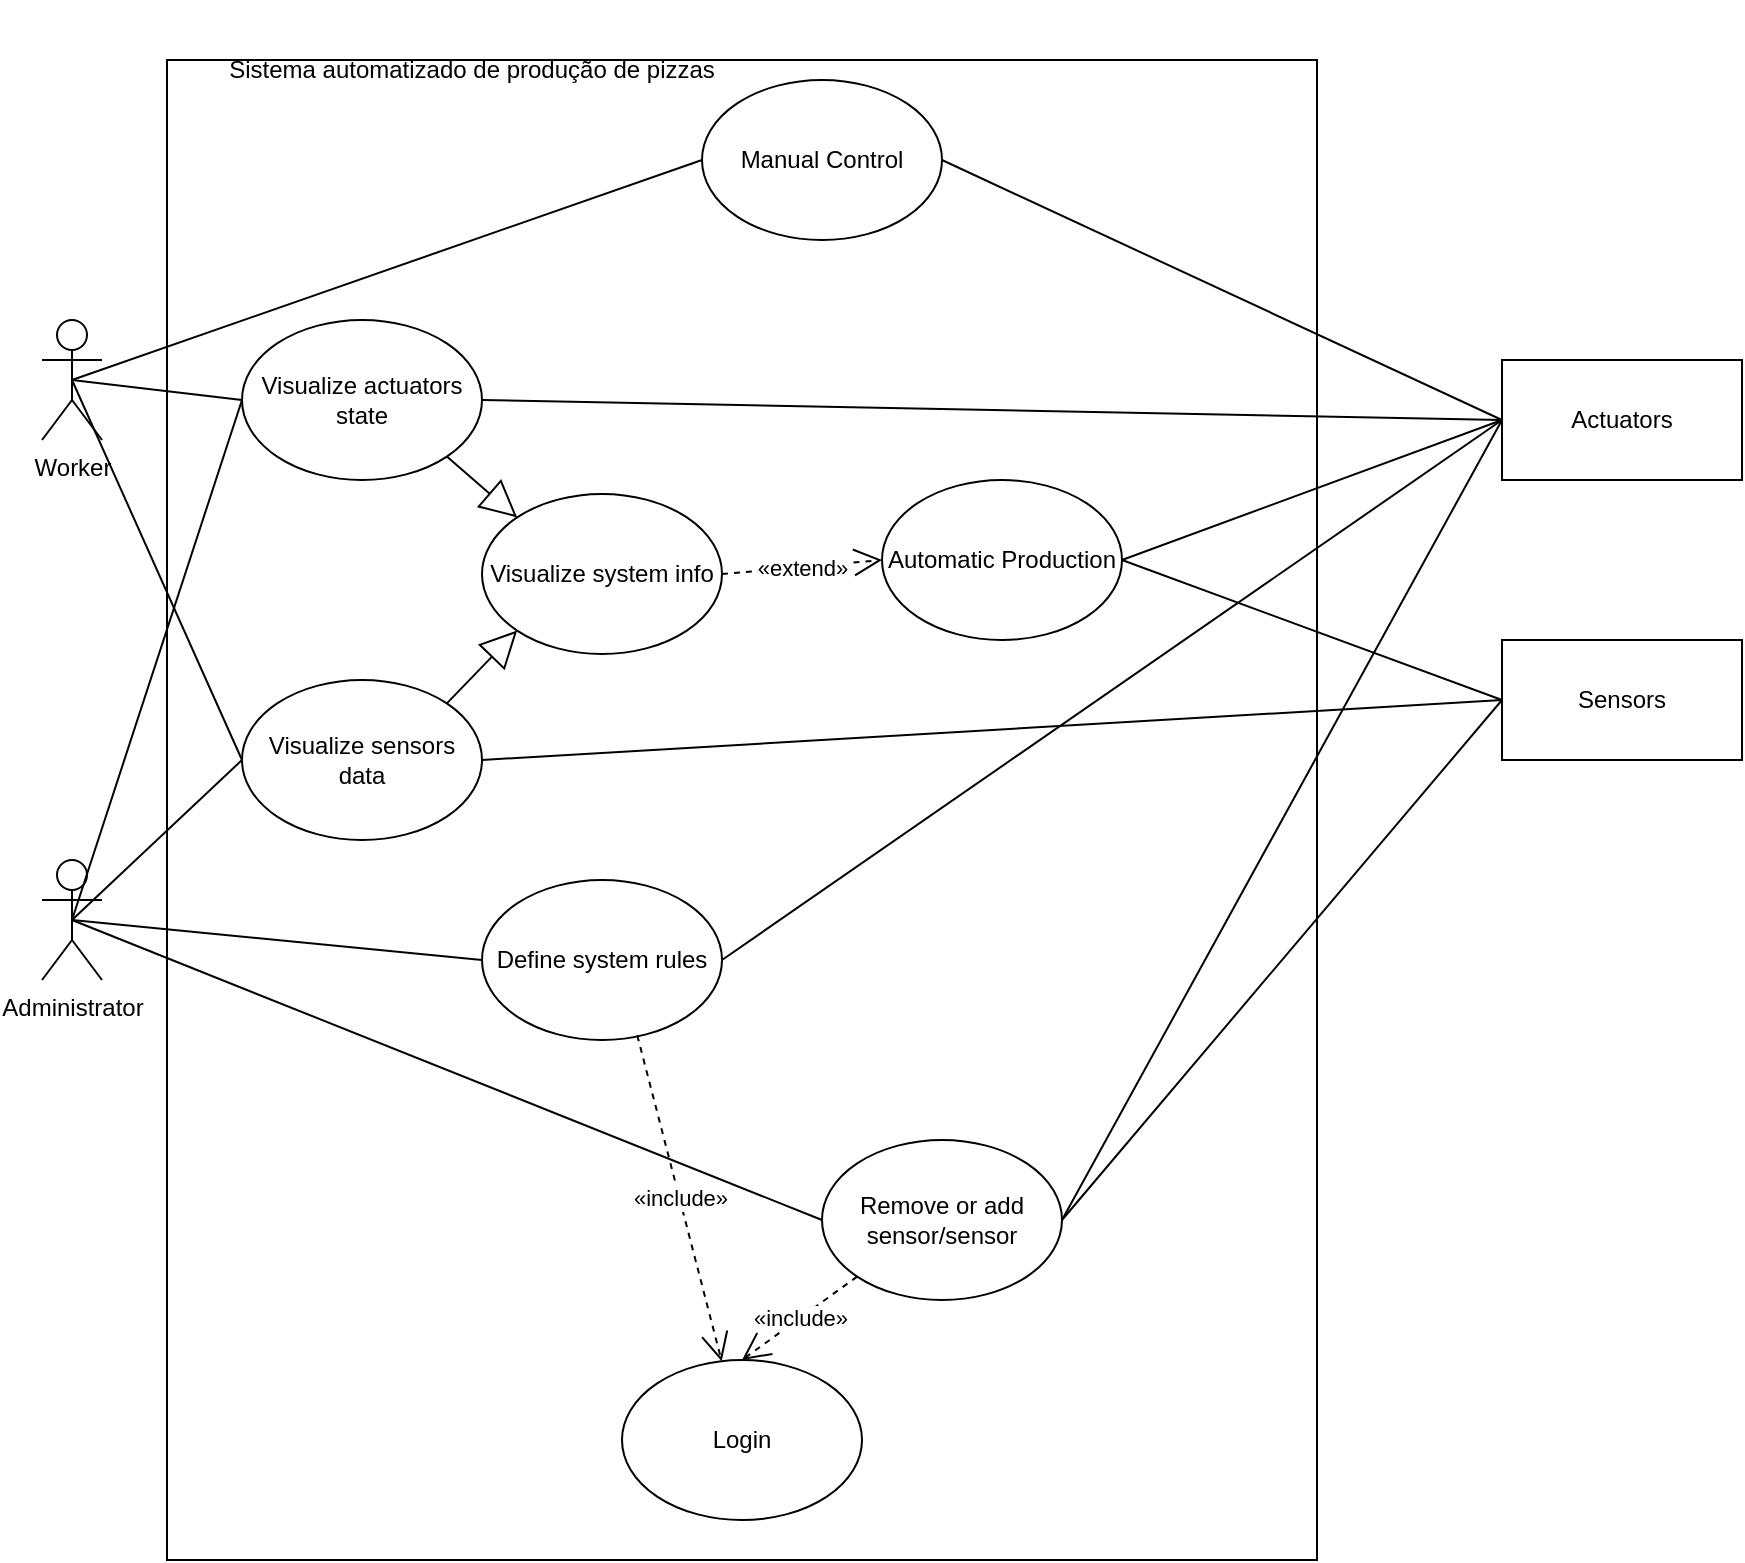 <mxfile version="14.4.3" type="github">
  <diagram name="Page-1" id="e7e014a7-5840-1c2e-5031-d8a46d1fe8dd">
    <mxGraphModel dx="1185" dy="1461" grid="1" gridSize="10" guides="1" tooltips="1" connect="1" arrows="1" fold="1" page="1" pageScale="1" pageWidth="1169" pageHeight="826" background="#ffffff" math="0" shadow="0">
      <root>
        <mxCell id="0" />
        <mxCell id="1" parent="0" />
        <mxCell id="qVdDe4i9rsVP6nm5vsIZ-41" value="" style="rounded=0;whiteSpace=wrap;html=1;" parent="1" vertex="1">
          <mxGeometry x="242.5" y="-670" width="575" height="750" as="geometry" />
        </mxCell>
        <mxCell id="qVdDe4i9rsVP6nm5vsIZ-42" value="Sistema automatizado de produção de pizzas" style="text;html=1;strokeColor=none;fillColor=none;align=center;verticalAlign=middle;whiteSpace=wrap;rounded=0;" parent="1" vertex="1">
          <mxGeometry x="250" y="-700" width="290" height="70" as="geometry" />
        </mxCell>
        <mxCell id="qVdDe4i9rsVP6nm5vsIZ-43" value="Worker" style="shape=umlActor;verticalLabelPosition=bottom;verticalAlign=top;html=1;outlineConnect=0;" parent="1" vertex="1">
          <mxGeometry x="180" y="-540" width="30" height="60" as="geometry" />
        </mxCell>
        <mxCell id="qVdDe4i9rsVP6nm5vsIZ-44" value="Sensors" style="rounded=0;whiteSpace=wrap;html=1;" parent="1" vertex="1">
          <mxGeometry x="910" y="-380" width="120" height="60" as="geometry" />
        </mxCell>
        <mxCell id="qVdDe4i9rsVP6nm5vsIZ-45" value="Actuators" style="rounded=0;whiteSpace=wrap;html=1;" parent="1" vertex="1">
          <mxGeometry x="910" y="-520" width="120" height="60" as="geometry" />
        </mxCell>
        <mxCell id="qVdDe4i9rsVP6nm5vsIZ-46" value="Manual Control" style="ellipse;whiteSpace=wrap;html=1;" parent="1" vertex="1">
          <mxGeometry x="510" y="-660" width="120" height="80" as="geometry" />
        </mxCell>
        <mxCell id="qVdDe4i9rsVP6nm5vsIZ-47" value="Remove or add sensor/sensor" style="ellipse;whiteSpace=wrap;html=1;" parent="1" vertex="1">
          <mxGeometry x="570" y="-130" width="120" height="80" as="geometry" />
        </mxCell>
        <mxCell id="qVdDe4i9rsVP6nm5vsIZ-48" value="Visualize sensors data" style="ellipse;whiteSpace=wrap;html=1;" parent="1" vertex="1">
          <mxGeometry x="280" y="-360" width="120" height="80" as="geometry" />
        </mxCell>
        <mxCell id="qVdDe4i9rsVP6nm5vsIZ-49" value="Login" style="ellipse;whiteSpace=wrap;html=1;" parent="1" vertex="1">
          <mxGeometry x="470" y="-20" width="120" height="80" as="geometry" />
        </mxCell>
        <mxCell id="qVdDe4i9rsVP6nm5vsIZ-50" value="" style="endArrow=none;html=1;entryX=0;entryY=0.5;entryDx=0;entryDy=0;exitX=1;exitY=0.5;exitDx=0;exitDy=0;" parent="1" source="qVdDe4i9rsVP6nm5vsIZ-48" target="qVdDe4i9rsVP6nm5vsIZ-44" edge="1">
          <mxGeometry width="50" height="50" relative="1" as="geometry">
            <mxPoint x="490" y="-240" as="sourcePoint" />
            <mxPoint x="540" y="-290" as="targetPoint" />
          </mxGeometry>
        </mxCell>
        <mxCell id="qVdDe4i9rsVP6nm5vsIZ-51" value="" style="endArrow=none;html=1;entryX=0;entryY=0.5;entryDx=0;entryDy=0;exitX=1;exitY=0.5;exitDx=0;exitDy=0;" parent="1" source="qVdDe4i9rsVP6nm5vsIZ-46" target="qVdDe4i9rsVP6nm5vsIZ-45" edge="1">
          <mxGeometry width="50" height="50" relative="1" as="geometry">
            <mxPoint x="490" y="-240" as="sourcePoint" />
            <mxPoint x="540" y="-290" as="targetPoint" />
          </mxGeometry>
        </mxCell>
        <mxCell id="qVdDe4i9rsVP6nm5vsIZ-52" value="" style="endArrow=none;html=1;entryX=0;entryY=0.5;entryDx=0;entryDy=0;exitX=0.5;exitY=0.5;exitDx=0;exitDy=0;exitPerimeter=0;" parent="1" source="qVdDe4i9rsVP6nm5vsIZ-43" target="qVdDe4i9rsVP6nm5vsIZ-46" edge="1">
          <mxGeometry width="50" height="50" relative="1" as="geometry">
            <mxPoint x="230" y="-510" as="sourcePoint" />
            <mxPoint x="540" y="-290" as="targetPoint" />
          </mxGeometry>
        </mxCell>
        <mxCell id="qVdDe4i9rsVP6nm5vsIZ-53" value="Administrator" style="shape=umlActor;verticalLabelPosition=bottom;verticalAlign=top;html=1;outlineConnect=0;" parent="1" vertex="1">
          <mxGeometry x="180" y="-270" width="30" height="60" as="geometry" />
        </mxCell>
        <mxCell id="qVdDe4i9rsVP6nm5vsIZ-54" value="" style="endArrow=none;html=1;entryX=0;entryY=0.5;entryDx=0;entryDy=0;exitX=0.5;exitY=0.5;exitDx=0;exitDy=0;exitPerimeter=0;" parent="1" source="qVdDe4i9rsVP6nm5vsIZ-53" target="qVdDe4i9rsVP6nm5vsIZ-48" edge="1">
          <mxGeometry width="50" height="50" relative="1" as="geometry">
            <mxPoint x="490" y="-250" as="sourcePoint" />
            <mxPoint x="540" y="-300" as="targetPoint" />
          </mxGeometry>
        </mxCell>
        <mxCell id="qVdDe4i9rsVP6nm5vsIZ-55" value="" style="endArrow=none;html=1;entryX=0.5;entryY=0.5;entryDx=0;entryDy=0;entryPerimeter=0;exitX=0;exitY=0.5;exitDx=0;exitDy=0;" parent="1" source="qVdDe4i9rsVP6nm5vsIZ-48" target="qVdDe4i9rsVP6nm5vsIZ-43" edge="1">
          <mxGeometry width="50" height="50" relative="1" as="geometry">
            <mxPoint x="490" y="-250" as="sourcePoint" />
            <mxPoint x="540" y="-300" as="targetPoint" />
          </mxGeometry>
        </mxCell>
        <mxCell id="qVdDe4i9rsVP6nm5vsIZ-57" value="" style="endArrow=none;html=1;entryX=0;entryY=0.5;entryDx=0;entryDy=0;exitX=0.5;exitY=0.5;exitDx=0;exitDy=0;exitPerimeter=0;" parent="1" source="qVdDe4i9rsVP6nm5vsIZ-53" target="qVdDe4i9rsVP6nm5vsIZ-47" edge="1">
          <mxGeometry width="50" height="50" relative="1" as="geometry">
            <mxPoint x="490" y="-250" as="sourcePoint" />
            <mxPoint x="540" y="-300" as="targetPoint" />
          </mxGeometry>
        </mxCell>
        <mxCell id="qVdDe4i9rsVP6nm5vsIZ-58" value="«include»" style="endArrow=open;endSize=12;dashed=1;html=1;entryX=0.5;entryY=0;entryDx=0;entryDy=0;exitX=0;exitY=1;exitDx=0;exitDy=0;" parent="1" source="qVdDe4i9rsVP6nm5vsIZ-47" target="qVdDe4i9rsVP6nm5vsIZ-49" edge="1">
          <mxGeometry width="160" relative="1" as="geometry">
            <mxPoint x="440" y="-280" as="sourcePoint" />
            <mxPoint x="600" y="-280" as="targetPoint" />
          </mxGeometry>
        </mxCell>
        <mxCell id="qVdDe4i9rsVP6nm5vsIZ-59" value="" style="endArrow=none;html=1;exitX=1;exitY=0.5;exitDx=0;exitDy=0;entryX=0;entryY=0.5;entryDx=0;entryDy=0;" parent="1" source="qVdDe4i9rsVP6nm5vsIZ-47" target="qVdDe4i9rsVP6nm5vsIZ-44" edge="1">
          <mxGeometry width="50" height="50" relative="1" as="geometry">
            <mxPoint x="500" y="-250" as="sourcePoint" />
            <mxPoint x="550" y="-300" as="targetPoint" />
          </mxGeometry>
        </mxCell>
        <mxCell id="qVdDe4i9rsVP6nm5vsIZ-60" value="" style="endArrow=none;html=1;entryX=0;entryY=0.5;entryDx=0;entryDy=0;exitX=1;exitY=0.5;exitDx=0;exitDy=0;" parent="1" source="qVdDe4i9rsVP6nm5vsIZ-47" target="qVdDe4i9rsVP6nm5vsIZ-45" edge="1">
          <mxGeometry width="50" height="50" relative="1" as="geometry">
            <mxPoint x="500" y="-250" as="sourcePoint" />
            <mxPoint x="550" y="-300" as="targetPoint" />
          </mxGeometry>
        </mxCell>
        <mxCell id="qVdDe4i9rsVP6nm5vsIZ-61" value="Automatic Production" style="ellipse;whiteSpace=wrap;html=1;" parent="1" vertex="1">
          <mxGeometry x="600" y="-460" width="120" height="80" as="geometry" />
        </mxCell>
        <mxCell id="qVdDe4i9rsVP6nm5vsIZ-62" value="" style="endArrow=none;html=1;entryX=1;entryY=0.5;entryDx=0;entryDy=0;exitX=0;exitY=0.5;exitDx=0;exitDy=0;" parent="1" source="qVdDe4i9rsVP6nm5vsIZ-45" target="qVdDe4i9rsVP6nm5vsIZ-61" edge="1">
          <mxGeometry width="50" height="50" relative="1" as="geometry">
            <mxPoint x="500" y="-250" as="sourcePoint" />
            <mxPoint x="550" y="-300" as="targetPoint" />
          </mxGeometry>
        </mxCell>
        <mxCell id="qVdDe4i9rsVP6nm5vsIZ-63" value="" style="endArrow=none;html=1;entryX=0;entryY=0.5;entryDx=0;entryDy=0;exitX=1;exitY=0.5;exitDx=0;exitDy=0;" parent="1" source="qVdDe4i9rsVP6nm5vsIZ-61" target="qVdDe4i9rsVP6nm5vsIZ-44" edge="1">
          <mxGeometry width="50" height="50" relative="1" as="geometry">
            <mxPoint x="500" y="-250" as="sourcePoint" />
            <mxPoint x="550" y="-300" as="targetPoint" />
          </mxGeometry>
        </mxCell>
        <mxCell id="q354FGi6mWP-DZzxLEKj-1" value="Visualize actuators state" style="ellipse;whiteSpace=wrap;html=1;" parent="1" vertex="1">
          <mxGeometry x="280" y="-540" width="120" height="80" as="geometry" />
        </mxCell>
        <mxCell id="q354FGi6mWP-DZzxLEKj-2" value="" style="endArrow=none;html=1;entryX=0;entryY=0.5;entryDx=0;entryDy=0;exitX=1;exitY=0.5;exitDx=0;exitDy=0;" parent="1" source="q354FGi6mWP-DZzxLEKj-1" target="qVdDe4i9rsVP6nm5vsIZ-45" edge="1">
          <mxGeometry width="50" height="50" relative="1" as="geometry">
            <mxPoint x="530" y="-250" as="sourcePoint" />
            <mxPoint x="580" y="-300" as="targetPoint" />
          </mxGeometry>
        </mxCell>
        <mxCell id="q354FGi6mWP-DZzxLEKj-3" value="" style="endArrow=none;html=1;entryX=0;entryY=0.5;entryDx=0;entryDy=0;exitX=0.5;exitY=0.5;exitDx=0;exitDy=0;exitPerimeter=0;" parent="1" source="qVdDe4i9rsVP6nm5vsIZ-43" target="q354FGi6mWP-DZzxLEKj-1" edge="1">
          <mxGeometry width="50" height="50" relative="1" as="geometry">
            <mxPoint x="200" y="-510" as="sourcePoint" />
            <mxPoint x="580" y="-300" as="targetPoint" />
          </mxGeometry>
        </mxCell>
        <mxCell id="q354FGi6mWP-DZzxLEKj-4" value="" style="endArrow=none;html=1;entryX=0;entryY=0.5;entryDx=0;entryDy=0;exitX=0.5;exitY=0.5;exitDx=0;exitDy=0;exitPerimeter=0;" parent="1" source="qVdDe4i9rsVP6nm5vsIZ-53" target="q354FGi6mWP-DZzxLEKj-1" edge="1">
          <mxGeometry width="50" height="50" relative="1" as="geometry">
            <mxPoint x="530" y="-250" as="sourcePoint" />
            <mxPoint x="580" y="-300" as="targetPoint" />
          </mxGeometry>
        </mxCell>
        <mxCell id="q354FGi6mWP-DZzxLEKj-10" value="Define system rules" style="ellipse;whiteSpace=wrap;html=1;" parent="1" vertex="1">
          <mxGeometry x="400" y="-260" width="120" height="80" as="geometry" />
        </mxCell>
        <mxCell id="q354FGi6mWP-DZzxLEKj-11" value="" style="endArrow=none;html=1;entryX=0.5;entryY=0.5;entryDx=0;entryDy=0;entryPerimeter=0;exitX=0;exitY=0.5;exitDx=0;exitDy=0;" parent="1" source="q354FGi6mWP-DZzxLEKj-10" target="qVdDe4i9rsVP6nm5vsIZ-53" edge="1">
          <mxGeometry width="50" height="50" relative="1" as="geometry">
            <mxPoint x="580" y="-230" as="sourcePoint" />
            <mxPoint x="630" y="-280" as="targetPoint" />
          </mxGeometry>
        </mxCell>
        <mxCell id="q354FGi6mWP-DZzxLEKj-12" value="" style="endArrow=none;html=1;entryX=0;entryY=0.5;entryDx=0;entryDy=0;exitX=1;exitY=0.5;exitDx=0;exitDy=0;" parent="1" source="q354FGi6mWP-DZzxLEKj-10" target="qVdDe4i9rsVP6nm5vsIZ-45" edge="1">
          <mxGeometry width="50" height="50" relative="1" as="geometry">
            <mxPoint x="580" y="-230" as="sourcePoint" />
            <mxPoint x="630" y="-280" as="targetPoint" />
          </mxGeometry>
        </mxCell>
        <mxCell id="jjGxuz8lvU6nHTM_YAk3-1" value="Visualize system info" style="ellipse;whiteSpace=wrap;html=1;" parent="1" vertex="1">
          <mxGeometry x="400" y="-453" width="120" height="80" as="geometry" />
        </mxCell>
        <mxCell id="jjGxuz8lvU6nHTM_YAk3-5" value="" style="endArrow=block;endSize=16;endFill=0;html=1;entryX=0;entryY=0;entryDx=0;entryDy=0;exitX=1;exitY=1;exitDx=0;exitDy=0;" parent="1" source="q354FGi6mWP-DZzxLEKj-1" target="jjGxuz8lvU6nHTM_YAk3-1" edge="1">
          <mxGeometry width="160" relative="1" as="geometry">
            <mxPoint x="510" y="-280" as="sourcePoint" />
            <mxPoint x="670" y="-280" as="targetPoint" />
          </mxGeometry>
        </mxCell>
        <mxCell id="jjGxuz8lvU6nHTM_YAk3-8" value="" style="endArrow=block;endSize=16;endFill=0;html=1;entryX=0;entryY=1;entryDx=0;entryDy=0;exitX=1;exitY=0;exitDx=0;exitDy=0;" parent="1" source="qVdDe4i9rsVP6nm5vsIZ-48" target="jjGxuz8lvU6nHTM_YAk3-1" edge="1">
          <mxGeometry width="160" relative="1" as="geometry">
            <mxPoint x="390" y="-310" as="sourcePoint" />
            <mxPoint x="550" y="-310" as="targetPoint" />
          </mxGeometry>
        </mxCell>
        <mxCell id="jjGxuz8lvU6nHTM_YAk3-9" value="«extend»" style="endArrow=open;endSize=12;dashed=1;html=1;entryX=0;entryY=0.5;entryDx=0;entryDy=0;exitX=1;exitY=0.5;exitDx=0;exitDy=0;" parent="1" source="jjGxuz8lvU6nHTM_YAk3-1" target="qVdDe4i9rsVP6nm5vsIZ-61" edge="1">
          <mxGeometry width="160" relative="1" as="geometry">
            <mxPoint x="400" y="-320" as="sourcePoint" />
            <mxPoint x="560" y="-320" as="targetPoint" />
          </mxGeometry>
        </mxCell>
        <mxCell id="6AxnfC83S1B7FEyy2e9q-6" value="«include»" style="endArrow=open;endSize=12;dashed=1;html=1;exitX=0.647;exitY=0.971;exitDx=0;exitDy=0;exitPerimeter=0;" edge="1" parent="1" source="q354FGi6mWP-DZzxLEKj-10" target="qVdDe4i9rsVP6nm5vsIZ-49">
          <mxGeometry width="160" relative="1" as="geometry">
            <mxPoint x="490" y="-160" as="sourcePoint" />
            <mxPoint x="650" y="-160" as="targetPoint" />
          </mxGeometry>
        </mxCell>
      </root>
    </mxGraphModel>
  </diagram>
</mxfile>
